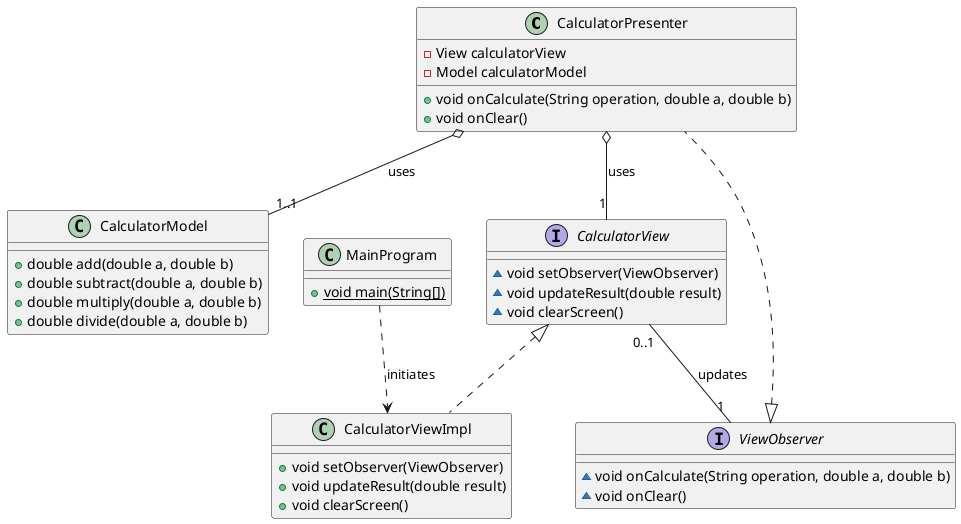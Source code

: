 @startuml
' Определение классов и интерфейсов
class CalculatorPresenter {
- View calculatorView
- Model calculatorModel
+ void onCalculate(String operation, double a, double b)
+ void onClear()
}

class CalculatorModel {
+ double add(double a, double b)
+ double subtract(double a, double b)
+ double multiply(double a, double b)
+ double divide(double a, double b)
}

class CalculatorViewImpl {
+ void setObserver(ViewObserver)
+ void updateResult(double result)
+ void clearScreen()
}

interface CalculatorView {
~ void setObserver(ViewObserver)
~ void updateResult(double result)
~ void clearScreen()
}

class MainProgram {
+ {static} void main(String[])
}

interface ViewObserver {
~ void onCalculate(String operation, double a, double b)
~ void onClear()
}

'Реализация интерфейса'
ViewObserver <|.. CalculatorPresenter
CalculatorView <|..CalculatorViewImpl

'Агрегация в UML отображается пустым ромбом'
CalculatorPresenter o-- "1" CalculatorView : uses
CalculatorPresenter o-- "1..1" CalculatorModel : uses

'Зависимость '
MainProgram ..> CalculatorViewImpl : initiates

'Ассоциация с мультипликатором'
CalculatorView "0..1" -- "1" ViewObserver : updates
@enduml